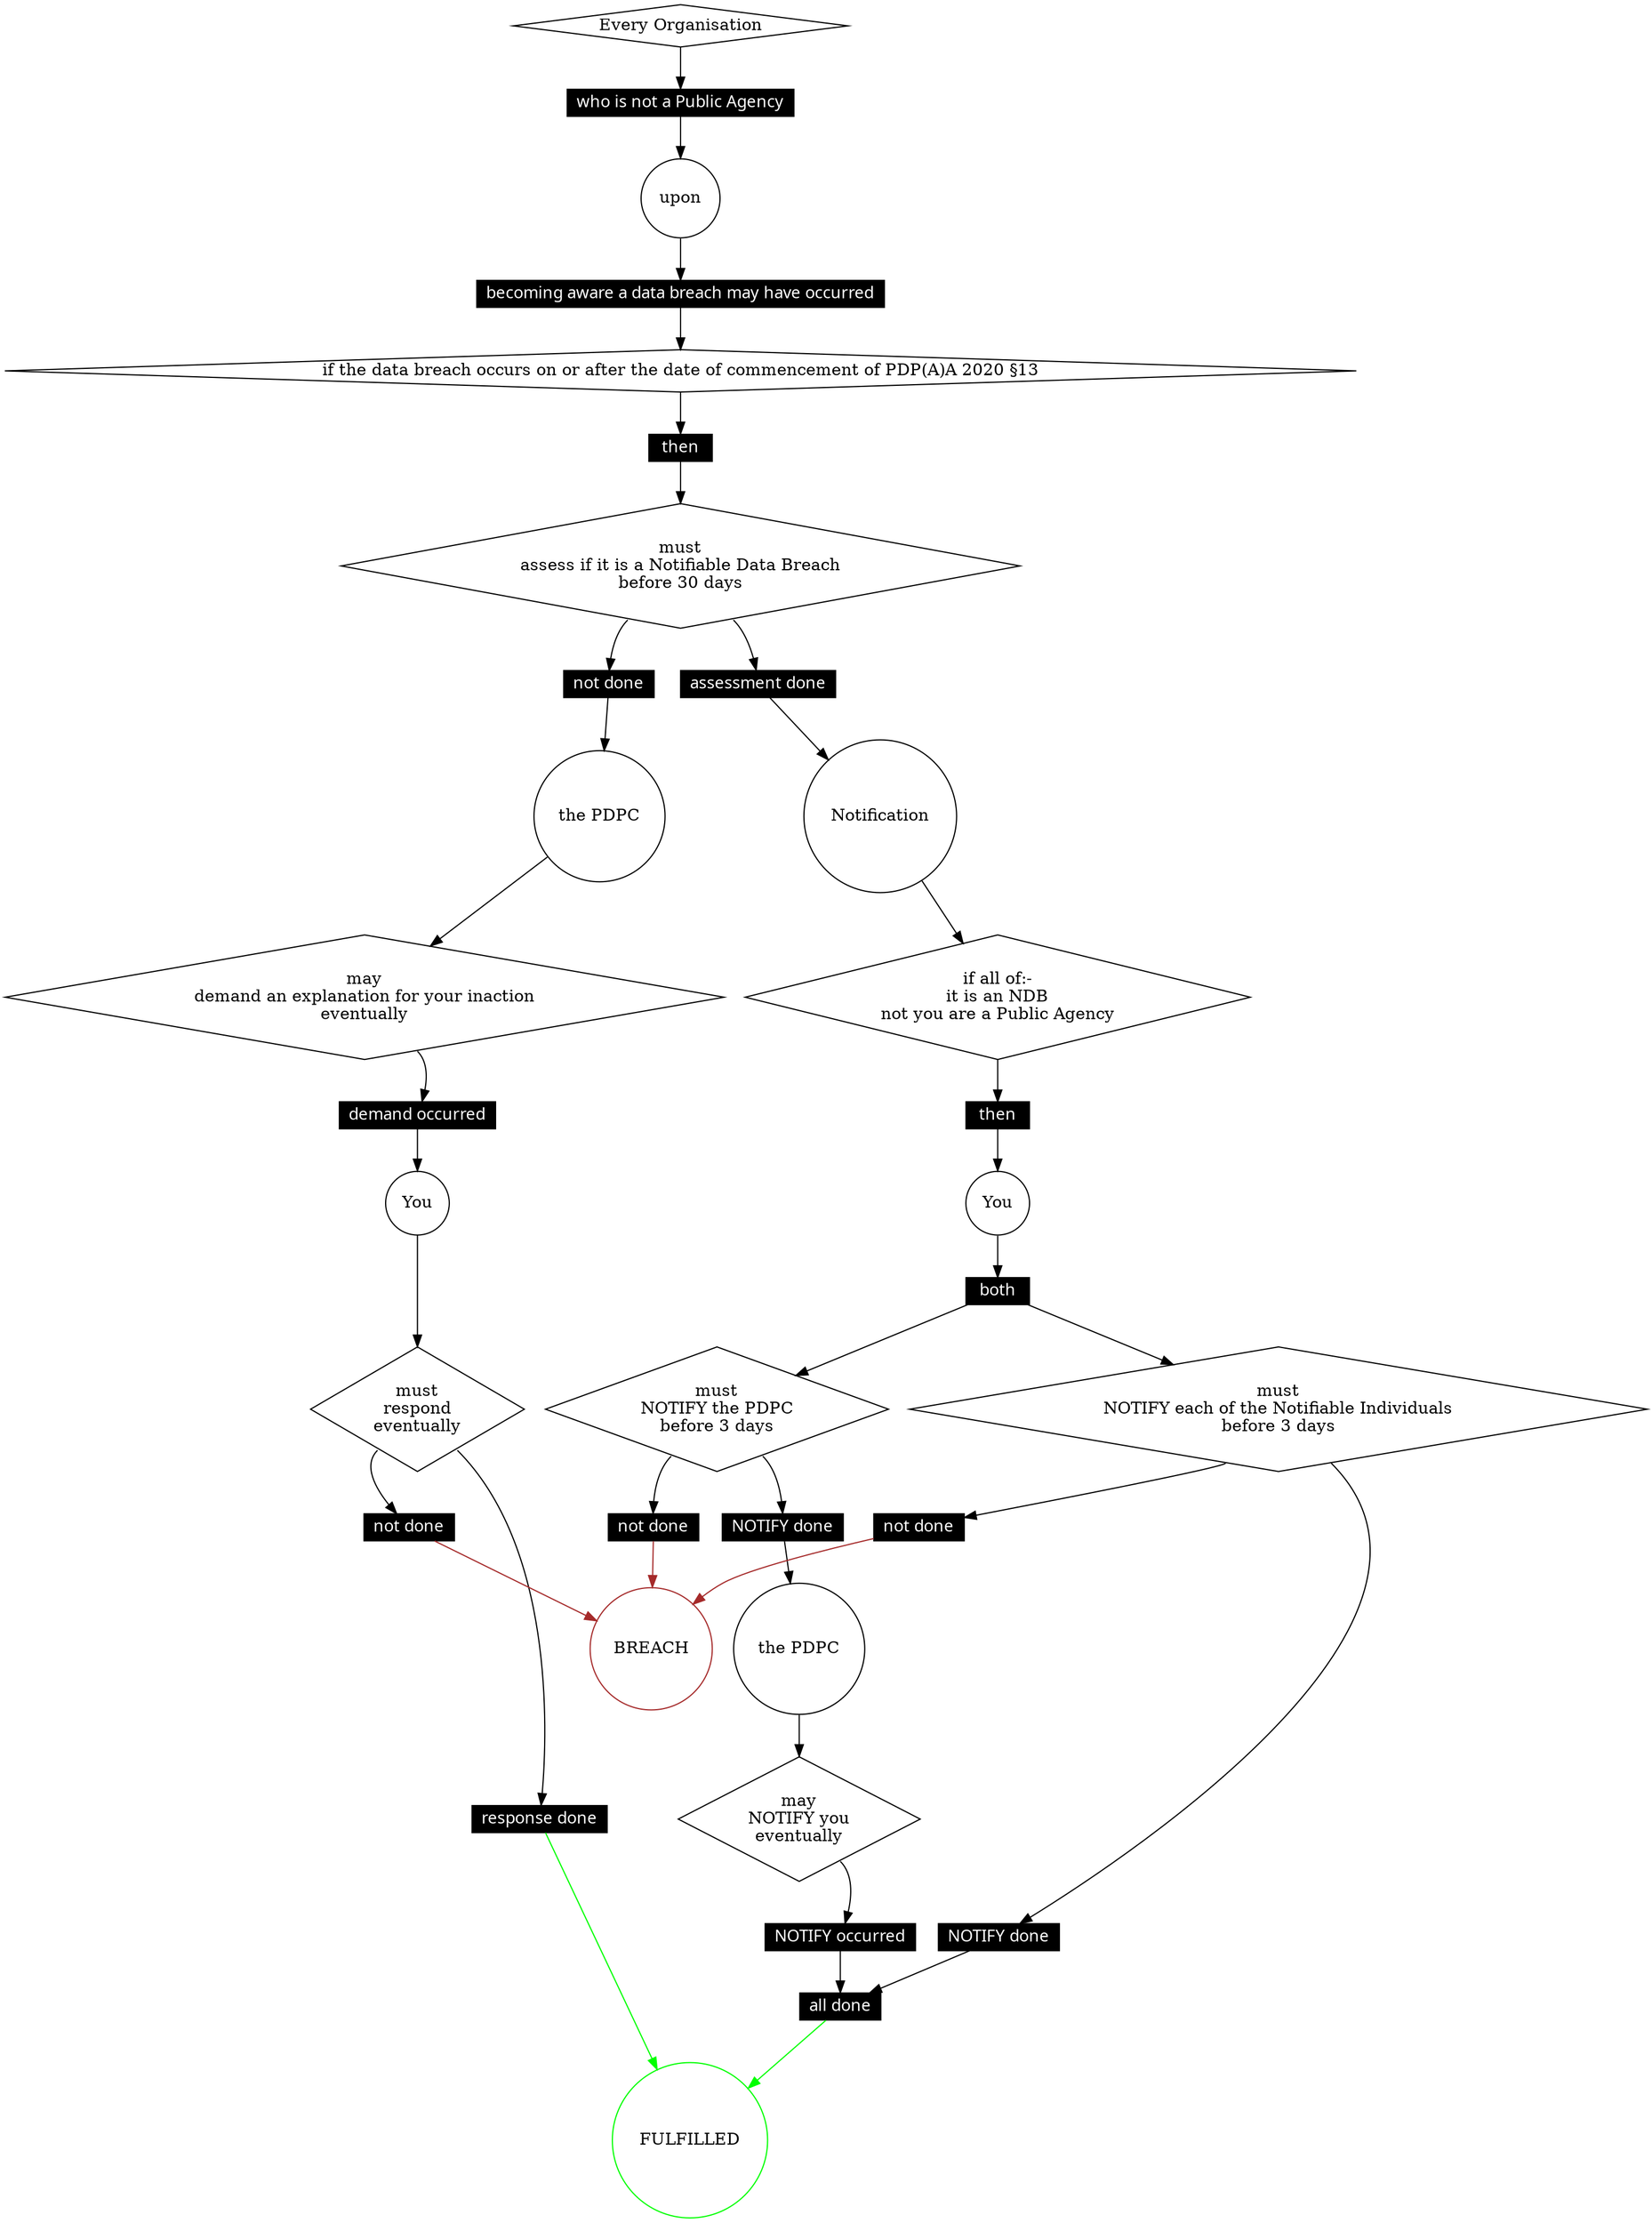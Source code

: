 digraph {
    graph [compound=true];
    subgraph places {
        node [shape=circle];
        0 [label=BREACH
          ,color=brown
          ,comment=IsInfra];
        1 [label=FULFILLED
          ,color=green
          ,comment=IsInfra];
        2 [label="Every Organisation"
          ,shape=diamond
          ,comment=IsFirstNode
          ,comment="OrigRL \"Assess\""
          ,comment=IsParty];
        4 [label=upon];
        6 [label="if the data breach occurs on or after the date of commencement of PDP(A)A 2020 §13"
          ,shape=diamond
          ,comment=IsCond];
        8 [label="must\nassess if it is a Notifiable Data Breach\nbefore 30 days"
          ,shape=diamond
          ,comment=IsDeon];
        11 [label=Notification
           ,comment=IsFirstNode
           ,comment=FromRuleAlias
           ,comment="OrigRL \"Notification\""];
        12 [label="the PDPC"];
        13 [label="may\ndemand an explanation for your inaction\neventually"
           ,shape=diamond
           ,comment=IsDeon];
        15 [label=You];
        16 [label="must\nrespond\neventually"
           ,shape=diamond
           ,comment=IsDeon];
        19 [label=You
           ,comment=IsFirstNode
           ,comment="OrigRL \"Notify PDPC\""
           ,comment=IsParty];
        20 [label="if all of:-\nit is an NDB\nnot you are a Public Agency"
           ,shape=diamond
           ,comment=IsCond];
        22 [label="must\nNOTIFY the PDPC\nbefore 3 days"
           ,shape=diamond
           ,comment=IsDeon];
        25 [label="the PDPC"];
        26 [label="may\nNOTIFY you\neventually"
           ,shape=diamond
           ,comment=IsDeon];
        31 [label="must\nNOTIFY each of the Notifiable Individuals\nbefore 3 days"
           ,shape=diamond
           ,comment=IsDeon];
    }
    subgraph transitions {
        node [shape=box
             ,height=0.2
             ,style=filled
             ,fillcolor=black
             ,fontcolor=white
             ,fontname=Monaco];
        3 [label="who is not a Public Agency"];
        5 [label="becoming aware a data breach may have occurred"];
        7 [label=then,comment=IsThen];
        9 [label="assessment done"
          ,comment="Temporal \"before 30 days\""
          ,comment=IsLastHappy
          ,comment="OrigRL \"Assess\""];
        10 [label="not done"];
        14 [label="demand occurred"
           ,comment="Temporal \"eventually\""
           ,comment=IsLastHappy
           ,comment="OrigRL \"Assess\""];
        17 [label="response done"
           ,comment="Temporal \"eventually\""
           ,comment=IsLastHappy
           ,comment="OrigRL \"Assess\""];
        18 [label="not done"];
        21 [label=then,comment=IsThen];
        23 [label="NOTIFY done"
           ,comment="Temporal \"before 3 days\""
           ,comment=IsLastHappy
           ,comment="OrigRL \"Notify PDPC\""];
        24 [label="not done"];
        27 [label="NOTIFY occurred"
           ,comment="Temporal \"eventually\""
           ,comment=IsLastHappy
           ,comment="OrigRL \"Notify PDPC\""];
        32 [label="NOTIFY done"
           ,comment="Temporal \"before 3 days\""
           ,comment=IsLastHappy
           ,comment="OrigRL \"Notify Individuals\""];
        33 [label="not done"];
        34 [label=both
           ,comment=IsInfra
           ,comment=IsAnd
           ,comment=IsSplit];
        35 [label="all done"
           ,comment=IsInfra
           ,comment=IsAnd
           ,comment=IsJoin];
    }
    2 -> 3;
    3 -> 4;
    4 -> 5;
    5 -> 6;
    6 -> 7;
    7 -> 8;
    8 -> 9 [tailport=se
           ,comment="southeast for positive"];
    8 -> 10 [tailport=sw
            ,comment="southwest for negative"];
    9 -> 11;
    10 -> 12;
    11 -> 20 [comment="due to mergePetri"];
    12 -> 13;
    13 -> 14 [tailport=se
             ,comment="southeast for positive"];
    14 -> 15;
    15 -> 16;
    16 -> 17 [tailport=se
             ,comment="southeast for positive"];
    16 -> 18 [tailport=sw
             ,comment="southwest for negative"];
    17 -> 1 [color=green];
    18 -> 0 [color=brown];
    19 -> 34 [comment="due to mergePetri"];
    20 -> 21 [comment="due to mergePetri"];
    21 -> 19 [comment="due to mergePetri"];
    22 -> 23 [tailport=se
             ,comment="southeast for positive"];
    22 -> 24 [tailport=sw
             ,comment="southwest for negative"];
    23 -> 25;
    24 -> 0 [color=brown];
    25 -> 26;
    26 -> 27 [tailport=se
             ,comment="southeast for positive"];
    27 -> 35 [comment="added by join from tailnode"];
    31 -> 32 [tailport=se
             ,comment="southeast for positive"];
    31 -> 33 [tailport=sw
             ,comment="southwest for negative"];
    32 -> 35 [comment="added by join from tailnode"];
    33 -> 0 [color=brown];
    34 -> 22 [comment="due to mergePetri"];
    34 -> 31 [comment="due to mergePetri"];
    35 -> 1 [color=green
            ,comment="added by join to fulfilledNode"];
}
